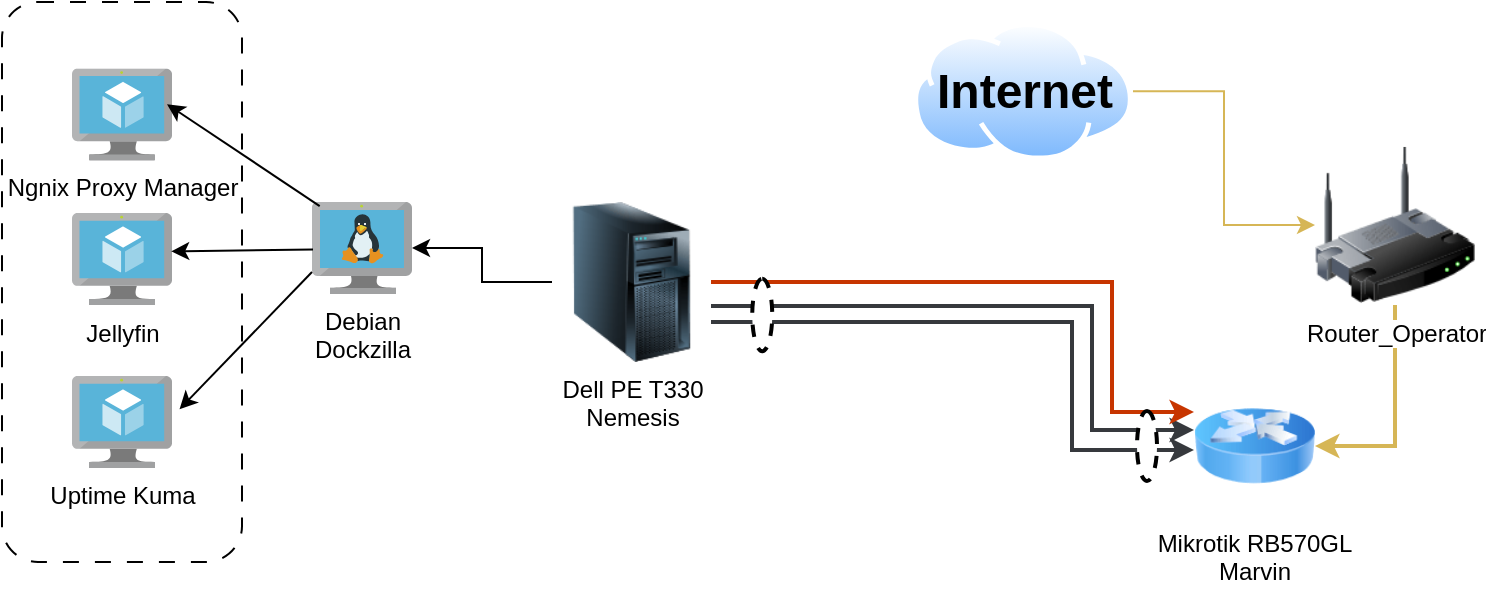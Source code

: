 <mxfile version="28.0.7">
  <diagram name="Topologia Base" id="0Ar3Yt8Rytr-ZsfFow6O">
    <mxGraphModel dx="1418" dy="756" grid="1" gridSize="10" guides="1" tooltips="1" connect="1" arrows="1" fold="1" page="1" pageScale="1" pageWidth="827" pageHeight="1169" math="0" shadow="0">
      <root>
        <mxCell id="0" />
        <mxCell id="1" parent="0" />
        <mxCell id="V-H85L1YjNSoFRJ2KWrf-1" value="" style="rounded=1;whiteSpace=wrap;html=1;dashed=1;dashPattern=8 8;" vertex="1" parent="1">
          <mxGeometry x="15" y="100" width="120" height="280" as="geometry" />
        </mxCell>
        <mxCell id="twPrnzx1wudMUvf7t9YJ-1" value="" style="edgeStyle=orthogonalEdgeStyle;rounded=0;orthogonalLoop=1;jettySize=auto;html=1;strokeColor=light-dark(#D6B656,#FFFF33);" parent="1" source="twPrnzx1wudMUvf7t9YJ-2" target="twPrnzx1wudMUvf7t9YJ-4" edge="1">
          <mxGeometry relative="1" as="geometry" />
        </mxCell>
        <mxCell id="twPrnzx1wudMUvf7t9YJ-2" value="" style="image;aspect=fixed;perimeter=ellipsePerimeter;html=1;align=center;shadow=0;dashed=0;spacingTop=3;image=img/lib/active_directory/internet_cloud.svg;" parent="1" vertex="1">
          <mxGeometry x="470.5" y="110" width="110" height="69.3" as="geometry" />
        </mxCell>
        <mxCell id="twPrnzx1wudMUvf7t9YJ-3" value="" style="edgeStyle=orthogonalEdgeStyle;rounded=0;orthogonalLoop=1;jettySize=auto;html=1;entryX=1;entryY=0.5;entryDx=0;entryDy=0;fillColor=#fff2cc;strokeColor=light-dark(#D6B656,#FFFF33);gradientColor=#ffd966;strokeWidth=2;" parent="1" source="twPrnzx1wudMUvf7t9YJ-4" target="twPrnzx1wudMUvf7t9YJ-5" edge="1">
          <mxGeometry relative="1" as="geometry">
            <mxPoint x="711.5" y="339.3" as="targetPoint" />
          </mxGeometry>
        </mxCell>
        <mxCell id="twPrnzx1wudMUvf7t9YJ-4" value="Router_Operator" style="image;html=1;image=img/lib/clip_art/networking/Wireless_Router_128x128.png" parent="1" vertex="1">
          <mxGeometry x="671.5" y="171.5" width="80" height="80" as="geometry" />
        </mxCell>
        <mxCell id="twPrnzx1wudMUvf7t9YJ-5" value="&lt;div&gt;&lt;span style=&quot;text-wrap-mode: wrap;&quot;&gt;Mikrotik RB570GL&lt;/span&gt;&lt;/div&gt;&lt;div&gt;&lt;span style=&quot;text-wrap-mode: wrap;&quot;&gt;Marvin&lt;/span&gt;&lt;/div&gt;" style="image;html=1;image=img/lib/clip_art/networking/Router_Icon_128x128.png" parent="1" vertex="1">
          <mxGeometry x="611" y="287" width="60.5" height="70" as="geometry" />
        </mxCell>
        <mxCell id="twPrnzx1wudMUvf7t9YJ-6" style="edgeStyle=orthogonalEdgeStyle;rounded=0;orthogonalLoop=1;jettySize=auto;html=1;entryX=0;entryY=0.5;entryDx=0;entryDy=0;fillColor=#eeeeee;strokeColor=light-dark(#36393D,#F7FAFF);strokeWidth=2;" parent="1" source="twPrnzx1wudMUvf7t9YJ-8" edge="1">
          <mxGeometry relative="1" as="geometry">
            <mxPoint x="372.964" y="251.5" as="sourcePoint" />
            <mxPoint x="611" y="314.02" as="targetPoint" />
            <Array as="points">
              <mxPoint x="560" y="252" />
              <mxPoint x="560" y="314" />
            </Array>
          </mxGeometry>
        </mxCell>
        <mxCell id="twPrnzx1wudMUvf7t9YJ-7" style="edgeStyle=orthogonalEdgeStyle;rounded=0;orthogonalLoop=1;jettySize=auto;html=1;exitX=1;exitY=0.5;exitDx=0;exitDy=0;entryX=0;entryY=0.25;entryDx=0;entryDy=0;fillColor=#fa6800;strokeColor=#C73500;strokeWidth=2;" parent="1" source="twPrnzx1wudMUvf7t9YJ-8" target="twPrnzx1wudMUvf7t9YJ-5" edge="1">
          <mxGeometry relative="1" as="geometry">
            <Array as="points">
              <mxPoint x="570" y="240" />
              <mxPoint x="570" y="305" />
              <mxPoint x="611" y="305" />
            </Array>
          </mxGeometry>
        </mxCell>
        <mxCell id="twPrnzx1wudMUvf7t9YJ-8" value="&lt;div&gt;&lt;span style=&quot;text-wrap-mode: wrap;&quot;&gt;Dell PE T330&lt;/span&gt;&lt;/div&gt;&lt;div&gt;&lt;span style=&quot;text-wrap-mode: wrap;&quot;&gt;Nemesis&lt;/span&gt;&lt;/div&gt;" style="image;html=1;image=img/lib/clip_art/computers/Server_Tower_128x128.png" parent="1" vertex="1">
          <mxGeometry x="290" y="200" width="79.5" height="80" as="geometry" />
        </mxCell>
        <mxCell id="twPrnzx1wudMUvf7t9YJ-9" style="edgeStyle=orthogonalEdgeStyle;rounded=0;orthogonalLoop=1;jettySize=auto;html=1;entryX=0;entryY=0.75;entryDx=0;entryDy=0;fillColor=#eeeeee;strokeColor=light-dark(#36393D,#F7FAFF);strokeWidth=2;" parent="1" edge="1" source="twPrnzx1wudMUvf7t9YJ-8">
          <mxGeometry relative="1" as="geometry">
            <mxPoint x="370" y="260" as="sourcePoint" />
            <mxPoint x="611" y="324" as="targetPoint" />
            <Array as="points">
              <mxPoint x="550" y="260" />
              <mxPoint x="550" y="324" />
            </Array>
          </mxGeometry>
        </mxCell>
        <mxCell id="twPrnzx1wudMUvf7t9YJ-10" value="&lt;font style=&quot;color: light-dark(rgb(0, 0, 0), rgb(0, 0, 0));&quot;&gt;Internet&lt;/font&gt;" style="text;strokeColor=none;fillColor=none;html=1;fontSize=24;fontStyle=1;verticalAlign=middle;align=center;" parent="1" vertex="1">
          <mxGeometry x="490.75" y="132.32" width="69.5" height="24.65" as="geometry" />
        </mxCell>
        <mxCell id="twPrnzx1wudMUvf7t9YJ-11" value="Debian&lt;br&gt;Dockzilla" style="image;sketch=0;aspect=fixed;html=1;points=[];align=center;fontSize=12;image=img/lib/mscae/VM_Linux.svg;" parent="1" vertex="1">
          <mxGeometry x="170" y="200" width="50" height="46" as="geometry" />
        </mxCell>
        <mxCell id="twPrnzx1wudMUvf7t9YJ-13" style="edgeStyle=orthogonalEdgeStyle;rounded=0;orthogonalLoop=1;jettySize=auto;html=1;shape=wire;" parent="1" target="twPrnzx1wudMUvf7t9YJ-11" edge="1" source="twPrnzx1wudMUvf7t9YJ-8">
          <mxGeometry relative="1" as="geometry">
            <Array as="points" />
            <mxPoint x="290" y="218" as="sourcePoint" />
            <mxPoint x="200" y="218.296" as="targetPoint" />
          </mxGeometry>
        </mxCell>
        <mxCell id="Optsze-ANichDLxVOrV5-1" value="&lt;font&gt;Ngnix Proxy Manager&lt;/font&gt;" style="image;sketch=0;aspect=fixed;html=1;points=[];align=center;fontSize=12;image=img/lib/mscae/Virtual_Machine.svg;" parent="1" vertex="1">
          <mxGeometry x="50" y="133.2" width="50" height="46" as="geometry" />
        </mxCell>
        <mxCell id="Optsze-ANichDLxVOrV5-3" value="&lt;font&gt;Jellyfin&lt;/font&gt;" style="image;sketch=0;aspect=fixed;html=1;points=[];align=center;fontSize=12;image=img/lib/mscae/Virtual_Machine.svg;" parent="1" vertex="1">
          <mxGeometry x="50" y="205.5" width="50" height="46" as="geometry" />
        </mxCell>
        <mxCell id="Optsze-ANichDLxVOrV5-4" value="&lt;font&gt;Uptime Kuma&lt;/font&gt;" style="image;sketch=0;aspect=fixed;html=1;points=[];align=center;fontSize=12;image=img/lib/mscae/Virtual_Machine.svg;" parent="1" vertex="1">
          <mxGeometry x="50" y="287" width="50" height="46" as="geometry" />
        </mxCell>
        <mxCell id="Optsze-ANichDLxVOrV5-6" value="" style="endArrow=classic;html=1;rounded=0;entryX=0.992;entryY=0.417;entryDx=0;entryDy=0;entryPerimeter=0;exitX=0.01;exitY=0.515;exitDx=0;exitDy=0;exitPerimeter=0;" parent="1" source="twPrnzx1wudMUvf7t9YJ-11" target="Optsze-ANichDLxVOrV5-3" edge="1">
          <mxGeometry width="50" height="50" relative="1" as="geometry">
            <mxPoint x="140" y="221" as="sourcePoint" />
            <mxPoint x="140" y="280" as="targetPoint" />
          </mxGeometry>
        </mxCell>
        <mxCell id="Optsze-ANichDLxVOrV5-7" value="" style="endArrow=classic;html=1;rounded=0;entryX=1.075;entryY=0.362;entryDx=0;entryDy=0;entryPerimeter=0;" parent="1" target="Optsze-ANichDLxVOrV5-4" edge="1">
          <mxGeometry width="50" height="50" relative="1" as="geometry">
            <mxPoint x="170" y="235" as="sourcePoint" />
            <mxPoint x="250" y="380" as="targetPoint" />
          </mxGeometry>
        </mxCell>
        <mxCell id="Optsze-ANichDLxVOrV5-8" value="" style="endArrow=classic;html=1;rounded=0;entryX=0.95;entryY=0.389;entryDx=0;entryDy=0;entryPerimeter=0;exitX=0.077;exitY=0.044;exitDx=0;exitDy=0;exitPerimeter=0;" parent="1" source="twPrnzx1wudMUvf7t9YJ-11" target="Optsze-ANichDLxVOrV5-1" edge="1">
          <mxGeometry width="50" height="50" relative="1" as="geometry">
            <mxPoint x="235" y="150" as="sourcePoint" />
            <mxPoint x="180" y="151" as="targetPoint" />
          </mxGeometry>
        </mxCell>
        <mxCell id="Optsze-ANichDLxVOrV5-15" value="" style="ellipse;whiteSpace=wrap;html=1;dashed=1;strokeWidth=2;rotation=-90;" parent="1" vertex="1">
          <mxGeometry x="570" y="317" width="35" height="10" as="geometry" />
        </mxCell>
        <mxCell id="Optsze-ANichDLxVOrV5-16" value="" style="ellipse;whiteSpace=wrap;html=1;dashed=1;strokeWidth=2;rotation=-90;" parent="1" vertex="1">
          <mxGeometry x="377" y="251.5" width="36.25" height="10" as="geometry" />
        </mxCell>
      </root>
    </mxGraphModel>
  </diagram>
</mxfile>

